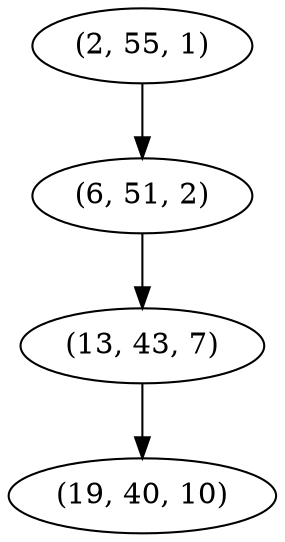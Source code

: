 digraph tree {
    "(2, 55, 1)";
    "(6, 51, 2)";
    "(13, 43, 7)";
    "(19, 40, 10)";
    "(2, 55, 1)" -> "(6, 51, 2)";
    "(6, 51, 2)" -> "(13, 43, 7)";
    "(13, 43, 7)" -> "(19, 40, 10)";
}
